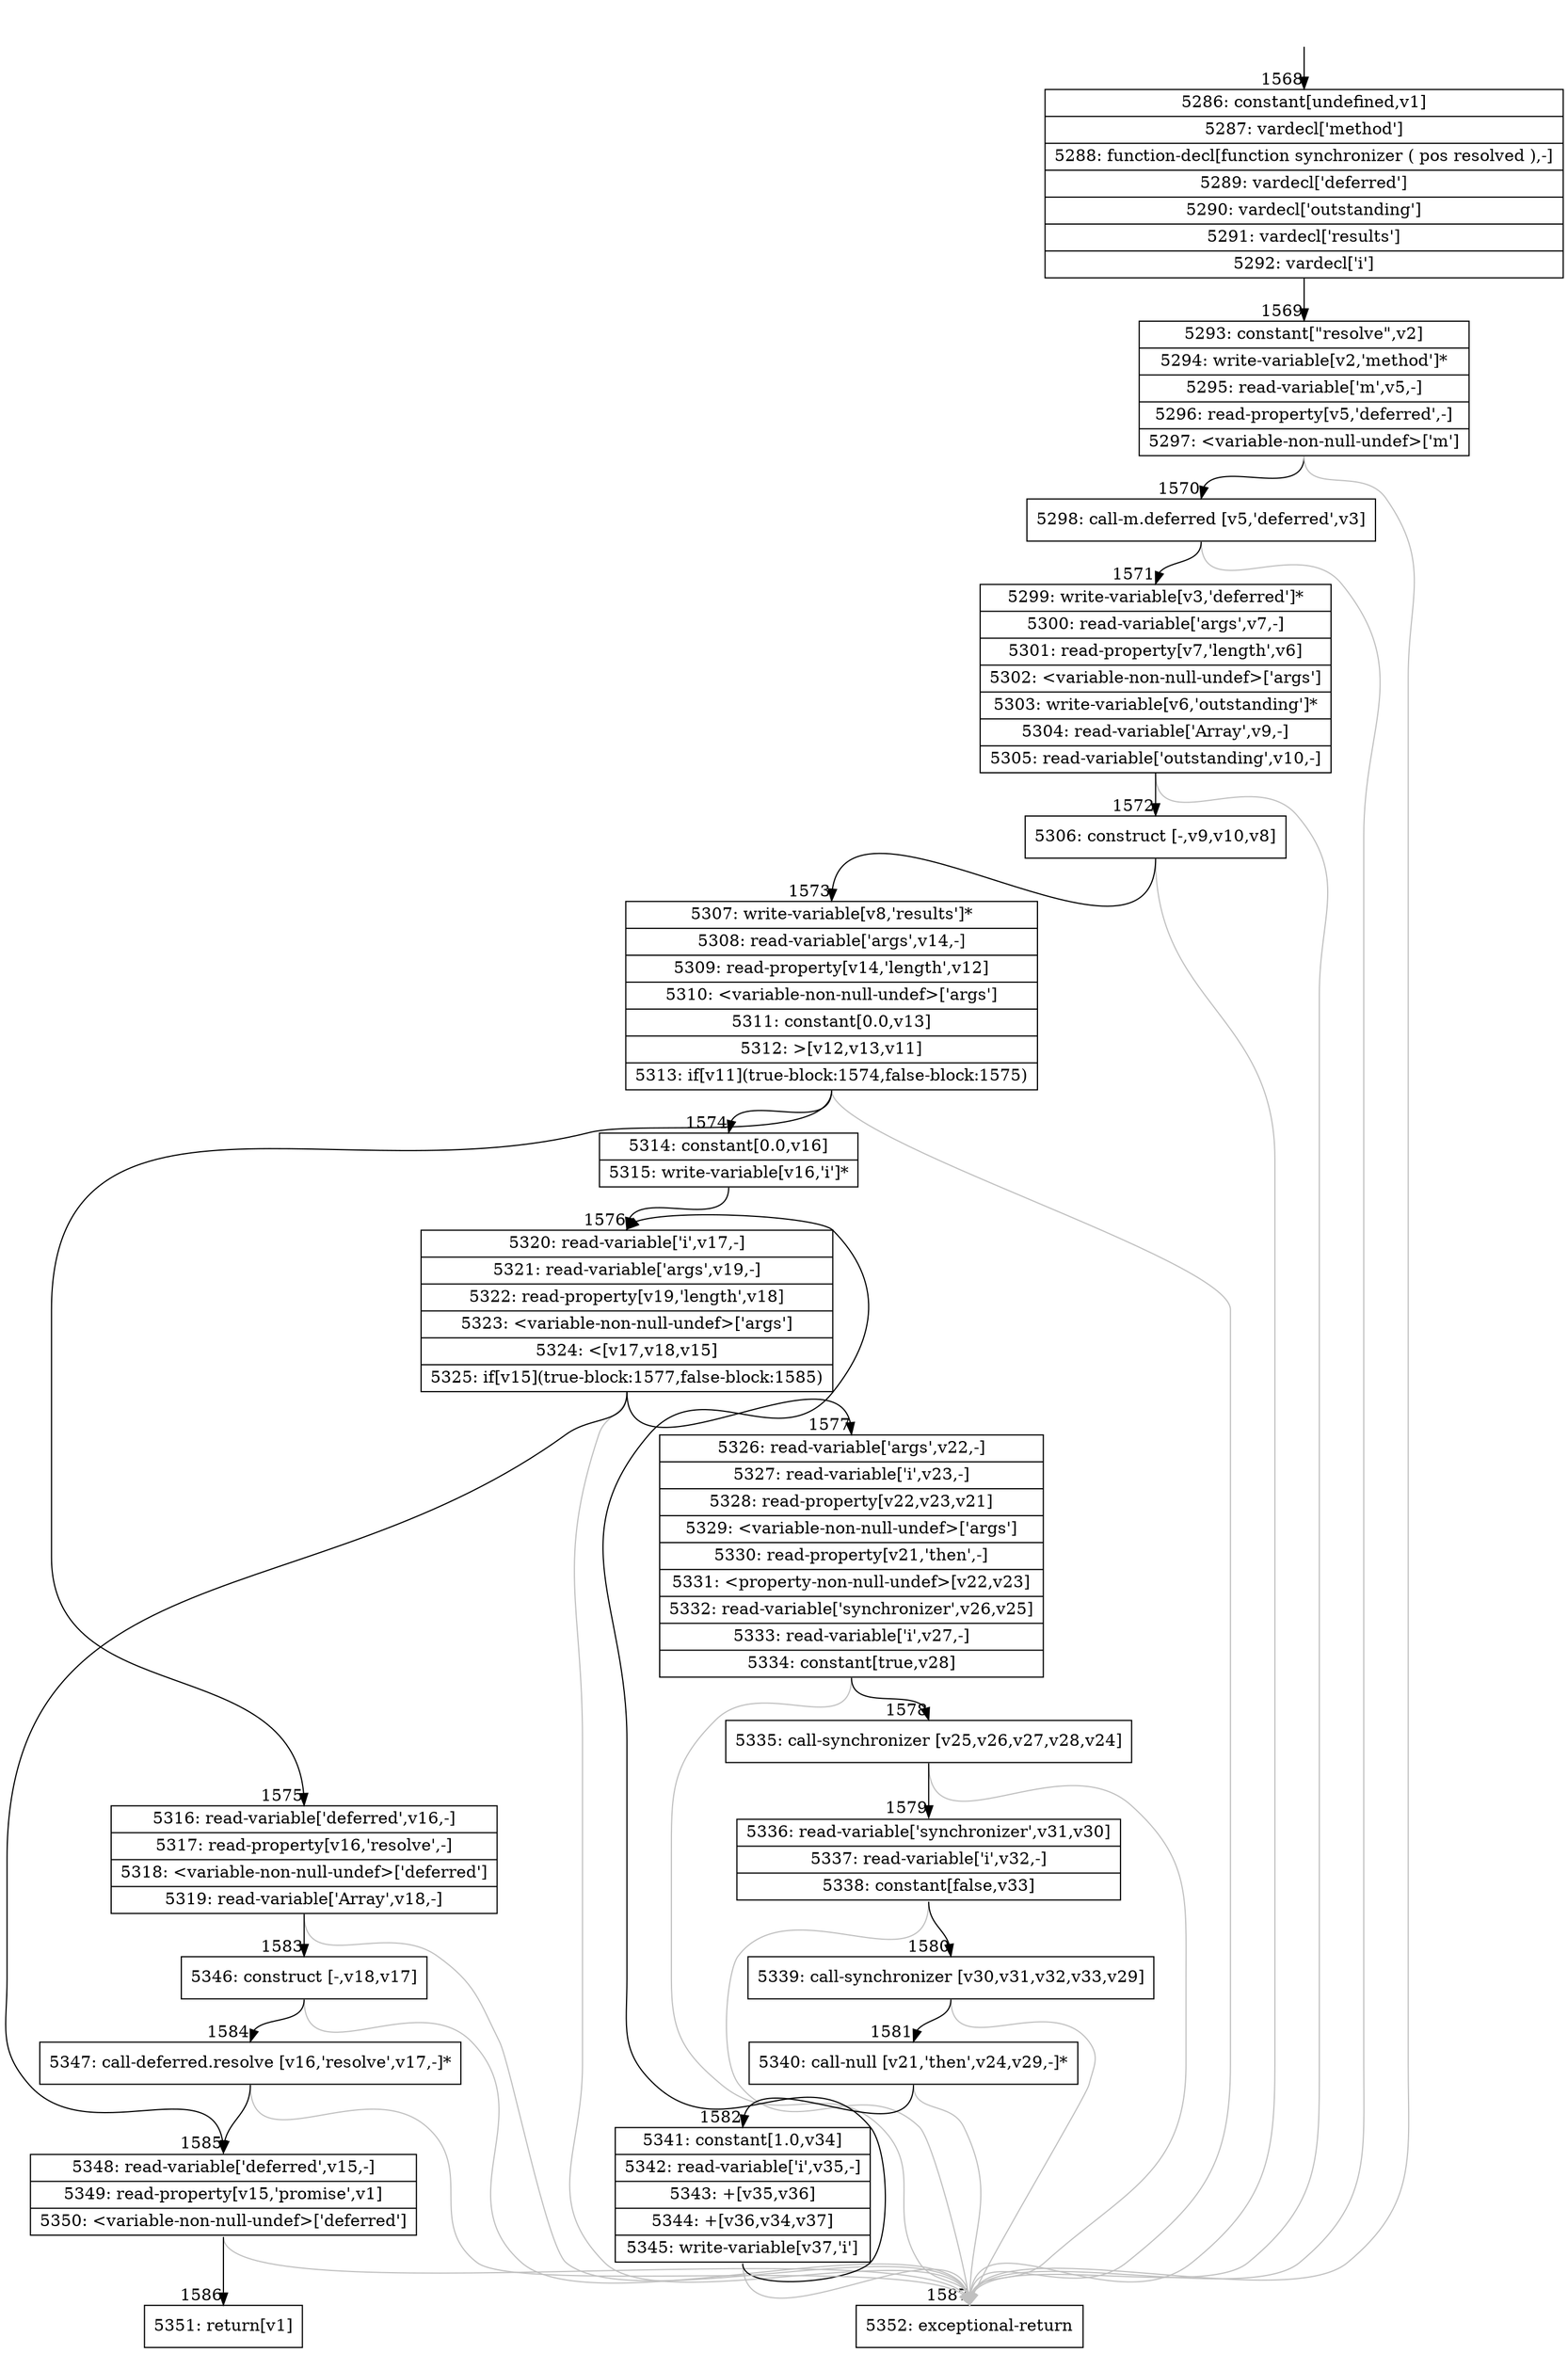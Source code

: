 digraph {
rankdir="TD"
BB_entry72[shape=none,label=""];
BB_entry72 -> BB1568 [tailport=s, headport=n, headlabel="    1568"]
BB1568 [shape=record label="{5286: constant[undefined,v1]|5287: vardecl['method']|5288: function-decl[function synchronizer ( pos resolved ),-]|5289: vardecl['deferred']|5290: vardecl['outstanding']|5291: vardecl['results']|5292: vardecl['i']}" ] 
BB1568 -> BB1569 [tailport=s, headport=n, headlabel="      1569"]
BB1569 [shape=record label="{5293: constant[\"resolve\",v2]|5294: write-variable[v2,'method']*|5295: read-variable['m',v5,-]|5296: read-property[v5,'deferred',-]|5297: \<variable-non-null-undef\>['m']}" ] 
BB1569 -> BB1570 [tailport=s, headport=n, headlabel="      1570"]
BB1569 -> BB1587 [tailport=s, headport=n, color=gray, headlabel="      1587"]
BB1570 [shape=record label="{5298: call-m.deferred [v5,'deferred',v3]}" ] 
BB1570 -> BB1571 [tailport=s, headport=n, headlabel="      1571"]
BB1570 -> BB1587 [tailport=s, headport=n, color=gray]
BB1571 [shape=record label="{5299: write-variable[v3,'deferred']*|5300: read-variable['args',v7,-]|5301: read-property[v7,'length',v6]|5302: \<variable-non-null-undef\>['args']|5303: write-variable[v6,'outstanding']*|5304: read-variable['Array',v9,-]|5305: read-variable['outstanding',v10,-]}" ] 
BB1571 -> BB1572 [tailport=s, headport=n, headlabel="      1572"]
BB1571 -> BB1587 [tailport=s, headport=n, color=gray]
BB1572 [shape=record label="{5306: construct [-,v9,v10,v8]}" ] 
BB1572 -> BB1573 [tailport=s, headport=n, headlabel="      1573"]
BB1572 -> BB1587 [tailport=s, headport=n, color=gray]
BB1573 [shape=record label="{5307: write-variable[v8,'results']*|5308: read-variable['args',v14,-]|5309: read-property[v14,'length',v12]|5310: \<variable-non-null-undef\>['args']|5311: constant[0.0,v13]|5312: \>[v12,v13,v11]|5313: if[v11](true-block:1574,false-block:1575)}" ] 
BB1573 -> BB1574 [tailport=s, headport=n, headlabel="      1574"]
BB1573 -> BB1575 [tailport=s, headport=n, headlabel="      1575"]
BB1573 -> BB1587 [tailport=s, headport=n, color=gray]
BB1574 [shape=record label="{5314: constant[0.0,v16]|5315: write-variable[v16,'i']*}" ] 
BB1574 -> BB1576 [tailport=s, headport=n, headlabel="      1576"]
BB1575 [shape=record label="{5316: read-variable['deferred',v16,-]|5317: read-property[v16,'resolve',-]|5318: \<variable-non-null-undef\>['deferred']|5319: read-variable['Array',v18,-]}" ] 
BB1575 -> BB1583 [tailport=s, headport=n, headlabel="      1583"]
BB1575 -> BB1587 [tailport=s, headport=n, color=gray]
BB1576 [shape=record label="{5320: read-variable['i',v17,-]|5321: read-variable['args',v19,-]|5322: read-property[v19,'length',v18]|5323: \<variable-non-null-undef\>['args']|5324: \<[v17,v18,v15]|5325: if[v15](true-block:1577,false-block:1585)}" ] 
BB1576 -> BB1577 [tailport=s, headport=n, headlabel="      1577"]
BB1576 -> BB1585 [tailport=s, headport=n, headlabel="      1585"]
BB1576 -> BB1587 [tailport=s, headport=n, color=gray]
BB1577 [shape=record label="{5326: read-variable['args',v22,-]|5327: read-variable['i',v23,-]|5328: read-property[v22,v23,v21]|5329: \<variable-non-null-undef\>['args']|5330: read-property[v21,'then',-]|5331: \<property-non-null-undef\>[v22,v23]|5332: read-variable['synchronizer',v26,v25]|5333: read-variable['i',v27,-]|5334: constant[true,v28]}" ] 
BB1577 -> BB1578 [tailport=s, headport=n, headlabel="      1578"]
BB1577 -> BB1587 [tailport=s, headport=n, color=gray]
BB1578 [shape=record label="{5335: call-synchronizer [v25,v26,v27,v28,v24]}" ] 
BB1578 -> BB1579 [tailport=s, headport=n, headlabel="      1579"]
BB1578 -> BB1587 [tailport=s, headport=n, color=gray]
BB1579 [shape=record label="{5336: read-variable['synchronizer',v31,v30]|5337: read-variable['i',v32,-]|5338: constant[false,v33]}" ] 
BB1579 -> BB1580 [tailport=s, headport=n, headlabel="      1580"]
BB1579 -> BB1587 [tailport=s, headport=n, color=gray]
BB1580 [shape=record label="{5339: call-synchronizer [v30,v31,v32,v33,v29]}" ] 
BB1580 -> BB1581 [tailport=s, headport=n, headlabel="      1581"]
BB1580 -> BB1587 [tailport=s, headport=n, color=gray]
BB1581 [shape=record label="{5340: call-null [v21,'then',v24,v29,-]*}" ] 
BB1581 -> BB1582 [tailport=s, headport=n, headlabel="      1582"]
BB1581 -> BB1587 [tailport=s, headport=n, color=gray]
BB1582 [shape=record label="{5341: constant[1.0,v34]|5342: read-variable['i',v35,-]|5343: +[v35,v36]|5344: +[v36,v34,v37]|5345: write-variable[v37,'i']}" ] 
BB1582 -> BB1576 [tailport=s, headport=n]
BB1582 -> BB1587 [tailport=s, headport=n, color=gray]
BB1583 [shape=record label="{5346: construct [-,v18,v17]}" ] 
BB1583 -> BB1584 [tailport=s, headport=n, headlabel="      1584"]
BB1583 -> BB1587 [tailport=s, headport=n, color=gray]
BB1584 [shape=record label="{5347: call-deferred.resolve [v16,'resolve',v17,-]*}" ] 
BB1584 -> BB1585 [tailport=s, headport=n]
BB1584 -> BB1587 [tailport=s, headport=n, color=gray]
BB1585 [shape=record label="{5348: read-variable['deferred',v15,-]|5349: read-property[v15,'promise',v1]|5350: \<variable-non-null-undef\>['deferred']}" ] 
BB1585 -> BB1586 [tailport=s, headport=n, headlabel="      1586"]
BB1585 -> BB1587 [tailport=s, headport=n, color=gray]
BB1586 [shape=record label="{5351: return[v1]}" ] 
BB1587 [shape=record label="{5352: exceptional-return}" ] 
//#$~ 1016
}
